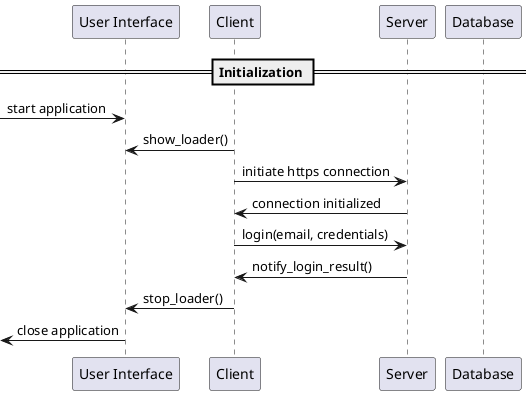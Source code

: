 @startuml

skinparam responseMessageBelowArray true

participant "User Interface" as ui
participant Client as client
participant Server as server
participant Database as db

== Initialization ==
[-> ui : start application
ui <- client : show_loader()
client -> server : initiate https connection
client <- server : connection initialized
client -> server : login(email, credentials)
client <- server : notify_login_result()
ui <- client : stop_loader()
[<- ui : close application
@enduml

